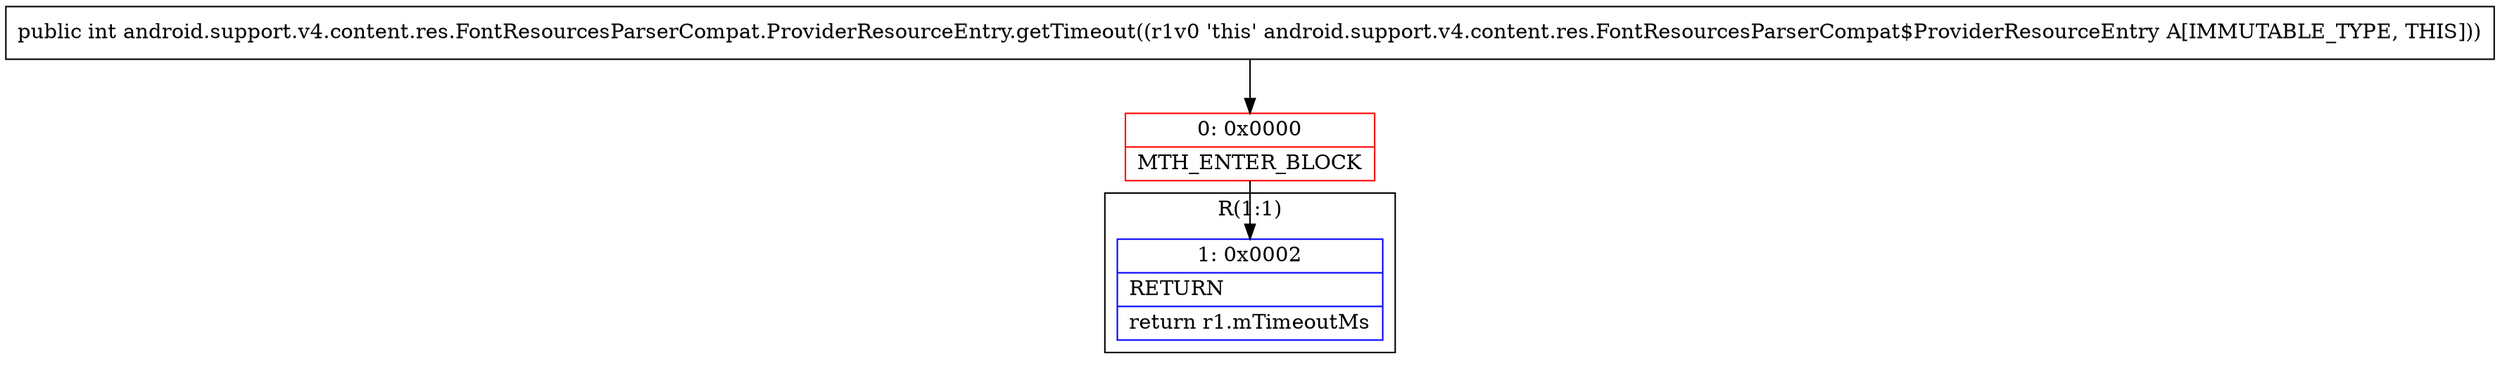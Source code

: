 digraph "CFG forandroid.support.v4.content.res.FontResourcesParserCompat.ProviderResourceEntry.getTimeout()I" {
subgraph cluster_Region_1910045575 {
label = "R(1:1)";
node [shape=record,color=blue];
Node_1 [shape=record,label="{1\:\ 0x0002|RETURN\l|return r1.mTimeoutMs\l}"];
}
Node_0 [shape=record,color=red,label="{0\:\ 0x0000|MTH_ENTER_BLOCK\l}"];
MethodNode[shape=record,label="{public int android.support.v4.content.res.FontResourcesParserCompat.ProviderResourceEntry.getTimeout((r1v0 'this' android.support.v4.content.res.FontResourcesParserCompat$ProviderResourceEntry A[IMMUTABLE_TYPE, THIS])) }"];
MethodNode -> Node_0;
Node_0 -> Node_1;
}

